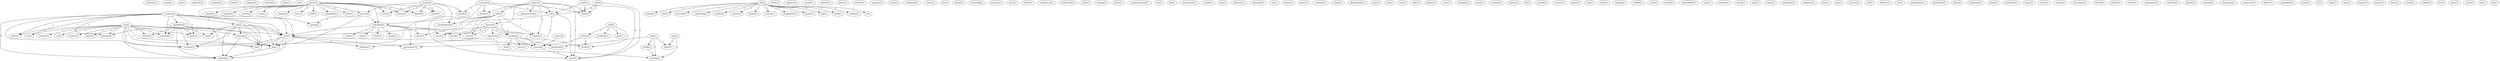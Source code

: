 digraph G {
  abortion [ label="abortion(1)" ];
  sound [ label="sound(1)" ];
  pet [ label="pet(1)" ];
  politician [ label="politician(1)" ];
  colostate [ label="colostate(1)" ];
  states [ label="states(1)" ];
  languish [ label="languish(1)" ];
  freedom [ label="freedom(1)" ];
  claim [ label="claim(1)" ];
  isn [ label="isn(1)" ];
  power [ label="power(3)" ];
  cause [ label="cause(1)" ];
  obesity [ label="obesity(1)" ];
  mass [ label="mass(1)" ];
  point [ label="point(1)" ];
  automobile [ label="automobile(1)" ];
  freer [ label="freer(1)" ];
  amount [ label="amount(1)" ];
  blamed [ label="blamed(1)" ];
  mankind [ label="mankind(1)" ];
  privacy [ label="privacy(1)" ];
  society [ label="society(2)" ];
  transit [ label="transit(1)" ];
  source [ label="source(2)" ];
  individual [ label="individual(1)" ];
  energy [ label="energy(2)" ];
  find [ label="find(1)" ];
  crisis [ label="crisis(1)" ];
  oil [ label="oil(2)" ];
  drifted [ label="drifted(1)" ];
  died [ label="died(1)" ];
  discredit [ label="discredit(1)" ];
  something [ label="something(2)" ];
  tended [ label="tended(1)" ];
  culture [ label="culture(1)" ];
  history [ label="history(1)" ];
  recover [ label="recover(1)" ];
  propaganda [ label="propaganda(1)" ];
  meant [ label="meant(1)" ];
  spill [ label="spill(1)" ];
  made [ label="made(1)" ];
  weaken [ label="weaken(1)" ];
  st [ label="st(1)" ];
  bacon [ label="bacon(1)" ];
  appears [ label="appears(1)" ];
  rain [ label="rain(2)" ];
  attempt [ label="attempt(1)" ];
  car [ label="car(1)" ];
  trickery [ label="trickery(1)" ];
  hates [ label="hates(1)" ];
  command [ label="command(1)" ];
  planning [ label="planning(1)" ];
  teeter [ label="teeter(1)" ];
  era [ label="era(1)" ];
  foisted [ label="foisted(1)" ];
  indict [ label="indict(1)" ];
  hoax [ label="hoax(1)" ];
  state [ label="state(3)" ];
  leg [ label="leg(1)" ];
  economy [ label="economy(1)" ];
  warming [ label="warming(2)" ];
  withered [ label="withered(1)" ];
  crystal [ label="crystal(1)" ];
  defense [ label="defense(1)" ];
  nature [ label="nature(1)" ];
  wonder [ label="wonder(1)" ];
  subject [ label="subject(1)" ];
  barrier [ label="barrier(3)" ];
  interpretation [ label="interpretation(1)" ];
  knows [ label="knows(1)" ];
  time [ label="time(2)" ];
  religion [ label="religion(1)" ];
  cathy [ label="cathy(3)" ];
  tell [ label="tell(2)" ];
  move [ label="move(1)" ];
  street [ label="street(1)" ];
  smoking [ label="smoking(2)" ];
  medicine [ label="medicine(1)" ];
  blood [ label="blood(3)" ];
  separation [ label="separation(1)" ];
  issue [ label="issue(1)" ];
  science [ label="science(8)" ];
  property [ label="property(1)" ];
  erase [ label="erase(1)" ];
  wellspring [ label="wellspring(1)" ];
  caucus [ label="caucus(1)" ];
  site [ label="site(1)" ];
  heard [ label="heard(1)" ];
  ownership [ label="ownership(1)" ];
  practice [ label="practice(1)" ];
  news [ label="news(1)" ];
  winter [ label="winter(1)" ];
  experience [ label="experience(1)" ];
  civilization [ label="civilization(1)" ];
  everyone [ label="everyone(2)" ];
  benefit [ label="benefit(1)" ];
  week [ label="week(1)" ];
  evidence [ label="evidence(2)" ];
  capitalism [ label="capitalism(2)" ];
  acid [ label="acid(2)" ];
  funding [ label="funding(1)" ];
  threat [ label="threat(1)" ];
  lack [ label="lack(2)" ];
  part [ label="part(1)" ];
  today [ label="today(2)" ];
  credibility [ label="credibility(1)" ];
  decide [ label="decide(1)" ];
  unpleasantness [ label="unpleasantness(1)" ];
  edu [ label="edu(1)" ];
  bbs [ label="bbs(1)" ];
  accumulate [ label="accumulate(1)" ];
  couple [ label="couple(1)" ];
  pay [ label="pay(1)" ];
  influence [ label="influence(1)" ];
  alarmism [ label="alarmism(1)" ];
  cnn [ label="cnn(1)" ];
  inform [ label="inform(1)" ];
  place [ label="place(1)" ];
  continue [ label="continue(1)" ];
  smoke [ label="smoke(1)" ];
  disreputable [ label="disreputable(1)" ];
  goes [ label="goes(1)" ];
  won [ label="won(1)" ];
  loss [ label="loss(1)" ];
  offer [ label="offer(1)" ];
  plague [ label="plague(1)" ];
  come [ label="come(1)" ];
  founding [ label="founding(1)" ];
  harm [ label="harm(1)" ];
  member [ label="member(1)" ];
  agency [ label="agency(1)" ];
  fit [ label="fit(1)" ];
  nicotine [ label="nicotine(1)" ];
  survive [ label="survive(1)" ];
  group [ label="group(1)" ];
  money [ label="money(3)" ];
  establishment [ label="establishment(1)" ];
  way [ label="way(1)" ];
  order [ label="order(1)" ];
  quitting [ label="quitting(1)" ];
  lower [ label="lower(1)" ];
  trouble [ label="trouble(1)" ];
  earth [ label="earth(1)" ];
  turned [ label="turned(1)" ];
  wherewithal [ label="wherewithal(1)" ];
  scale [ label="scale(1)" ];
  network [ label="network(1)" ];
  bird [ label="bird(1)" ];
  magnitude [ label="magnitude(1)" ];
  cancer [ label="cancer(1)" ];
  stress [ label="stress(1)" ];
  myth [ label="myth(1)" ];
  nation [ label="nation(1)" ];
  possibility [ label="possibility(1)" ];
  neil [ label="neil(3)" ];
  depletion [ label="depletion(1)" ];
  dust [ label="dust(1)" ];
  age [ label="age(1)" ];
  unscrew [ label="unscrew(1)" ];
  self [ label="self(1)" ];
  lifetime [ label="lifetime(1)" ];
  smith [ label="smith(1)" ];
  fact [ label="fact(1)" ];
  amendment [ label="amendment(1)" ];
  knowledge [ label="knowledge(1)" ];
  know [ label="know(2)" ];
  result [ label="result(1)" ];
  gun [ label="gun(1)" ];
  government [ label="government(3)" ];
  crime [ label="crime(1)" ];
  began [ label="began(1)" ];
  mongering [ label="mongering(1)" ];
  blame [ label="blame(1)" ];
  livelihood [ label="livelihood(1)" ];
  henry [ label="henry(1)" ];
  attest [ label="attest(1)" ];
  martyn [ label="martyn(1)" ];
  didn [ label="didn(1)" ];
  effect [ label="effect(1)" ];
  world [ label="world(3)" ];
  burning [ label="burning(1)" ];
  investigator [ label="investigator(1)" ];
  thread [ label="thread(1)" ];
  phrase [ label="phrase(1)" ];
  author [ label="author(1)" ];
  atmosphere [ label="atmosphere(1)" ];
  california [ label="california(1)" ];
  agenda [ label="agenda(1)" ];
  anything [ label="anything(1)" ];
  everything [ label="everything(1)" ];
  protection [ label="protection(1)" ];
  fidonet [ label="fidonet(1)" ];
  probability [ label="probability(1)" ];
  epa [ label="epa(2)" ];
  mount [ label="mount(1)" ];
  course [ label="course(2)" ];
  ice [ label="ice(1)" ];
  make [ label="make(1)" ];
  lance [ label="lance(1)" ];
  empire [ label="empire(1)" ];
  prince [ label="prince(1)" ];
  doesn [ label="doesn(1)" ];
  action [ label="action(1)" ];
  nobody [ label="nobody(1)" ];
  list [ label="list(1)" ];
  panic [ label="panic(1)" ];
  ozone [ label="ozone(1)" ];
  lot [ label="lot(1)" ];
  life [ label="life(1)" ];
  power -> cause [ label="1" ];
  power -> obesity [ label="1" ];
  power -> mass [ label="1" ];
  power -> point [ label="1" ];
  power -> automobile [ label="1" ];
  power -> freer [ label="1" ];
  power -> amount [ label="1" ];
  power -> blamed [ label="1" ];
  power -> mankind [ label="1" ];
  power -> privacy [ label="1" ];
  power -> society [ label="1" ];
  power -> transit [ label="1" ];
  power -> source [ label="2" ];
  power -> individual [ label="1" ];
  power -> energy [ label="1" ];
  power -> find [ label="1" ];
  power -> crisis [ label="1" ];
  oil -> drifted [ label="1" ];
  oil -> died [ label="1" ];
  oil -> discredit [ label="1" ];
  oil -> something [ label="1" ];
  oil -> tended [ label="1" ];
  oil -> culture [ label="1" ];
  oil -> history [ label="1" ];
  oil -> recover [ label="1" ];
  oil -> propaganda [ label="1" ];
  oil -> meant [ label="1" ];
  oil -> spill [ label="1" ];
  oil -> made [ label="1" ];
  oil -> weaken [ label="1" ];
  oil -> st [ label="1" ];
  rain -> attempt [ label="1" ];
  rain -> car [ label="1" ];
  rain -> trickery [ label="1" ];
  rain -> hates [ label="1" ];
  rain -> command [ label="1" ];
  rain -> planning [ label="1" ];
  rain -> teeter [ label="1" ];
  rain -> era [ label="1" ];
  rain -> foisted [ label="1" ];
  rain -> indict [ label="1" ];
  rain -> hoax [ label="1" ];
  rain -> state [ label="1" ];
  rain -> leg [ label="1" ];
  rain -> economy [ label="1" ];
  rain -> warming [ label="1" ];
  rain -> find [ label="1" ];
  rain -> withered [ label="1" ];
  subject -> barrier [ label="1" ];
  subject -> interpretation [ label="1" ];
  subject -> knows [ label="1" ];
  subject -> time [ label="1" ];
  subject -> religion [ label="1" ];
  subject -> cathy [ label="1" ];
  subject -> tell [ label="1" ];
  subject -> move [ label="1" ];
  barrier -> street [ label="1" ];
  barrier -> smoking [ label="1" ];
  barrier -> religion [ label="1" ];
  barrier -> state [ label="1" ];
  barrier -> medicine [ label="1" ];
  barrier -> blood [ label="1" ];
  barrier -> separation [ label="1" ];
  barrier -> issue [ label="1" ];
  barrier -> science [ label="1" ];
  everyone -> knows [ label="1" ];
  everyone -> cathy [ label="1" ];
  everyone -> tell [ label="1" ];
  everyone -> move [ label="1" ];
  everyone -> benefit [ label="1" ];
  evidence -> capitalism [ label="1" ];
  evidence -> command [ label="1" ];
  evidence -> planning [ label="1" ];
  evidence -> teeter [ label="1" ];
  evidence -> era [ label="1" ];
  evidence -> indict [ label="1" ];
  evidence -> acid [ label="1" ];
  evidence -> state [ label="1" ];
  evidence -> leg [ label="1" ];
  evidence -> economy [ label="1" ];
  evidence -> find [ label="1" ];
  evidence -> withered [ label="1" ];
  lack -> part [ label="1" ];
  lack -> today [ label="1" ];
  lack -> credibility [ label="1" ];
  lack -> decide [ label="1" ];
  capitalism -> command [ label="1" ];
  capitalism -> planning [ label="1" ];
  capitalism -> teeter [ label="1" ];
  capitalism -> foisted [ label="1" ];
  capitalism -> state [ label="1" ];
  capitalism -> leg [ label="1" ];
  capitalism -> economy [ label="1" ];
  capitalism -> find [ label="1" ];
  capitalism -> withered [ label="1" ];
  today -> decide [ label="1" ];
  today -> science [ label="1" ];
  money -> blamed [ label="1" ];
  money -> privacy [ label="1" ];
  money -> transit [ label="1" ];
  money -> source [ label="1" ];
  money -> establishment [ label="1" ];
  money -> find [ label="1" ];
  money -> crisis [ label="1" ];
  money -> benefit [ label="1" ];
  time -> street [ label="1" ];
  time -> smoking [ label="1" ];
  time -> religion [ label="1" ];
  time -> individual [ label="1" ];
  time -> lower [ label="1" ];
  time -> blood [ label="1" ];
  time -> issue [ label="1" ];
  smoking -> decide [ label="1" ];
  smoking -> bird [ label="1" ];
  smoking -> magnitude [ label="1" ];
  smoking -> science [ label="1" ];
  smoking -> cancer [ label="1" ];
  neil -> cathy [ label="2" ];
  neil -> tell [ label="2" ];
  neil -> move [ label="2" ];
  smith -> cathy [ label="4" ];
  smith -> tell [ label="4" ];
  smith -> move [ label="4" ];
  source -> individual [ label="1" ];
  source -> energy [ label="1" ];
  source -> find [ label="1" ];
  acid -> hoax [ label="1" ];
  acid -> state [ label="1" ];
  acid -> leg [ label="1" ];
  acid -> economy [ label="1" ];
  acid -> warming [ label="1" ];
  acid -> find [ label="1" ];
  acid -> withered [ label="1" ];
  individual -> result [ label="1" ];
  individual -> state [ label="1" ];
  individual -> lower [ label="1" ];
  individual -> blood [ label="1" ];
  individual -> issue [ label="1" ];
  individual -> gun [ label="1" ];
  individual -> government [ label="1" ];
  individual -> crime [ label="1" ];
  individual -> began [ label="1" ];
  state -> medicine [ label="1" ];
  state -> science [ label="1" ];
  state -> leg [ label="1" ];
  state -> economy [ label="1" ];
  state -> government [ label="1" ];
  state -> find [ label="1" ];
  state -> withered [ label="1" ];
  didn -> magnitude [ label="1" ];
  didn -> effect [ label="1" ];
  didn -> world [ label="1" ];
  didn -> burning [ label="1" ];
  tell -> establishment [ label="1" ];
  tell -> move [ label="1" ];
  tell -> government [ label="1" ];
  blood -> burning [ label="1" ];
  epa -> effect [ label="1" ];
  epa -> burning [ label="1" ];
  course -> science [ label="1" ];
  science -> move [ label="2" ];
  world -> burning [ label="1" ];
  warming -> find [ label="1" ];
  warming -> withered [ label="1" ];
  find -> withered [ label="1" ];
}
